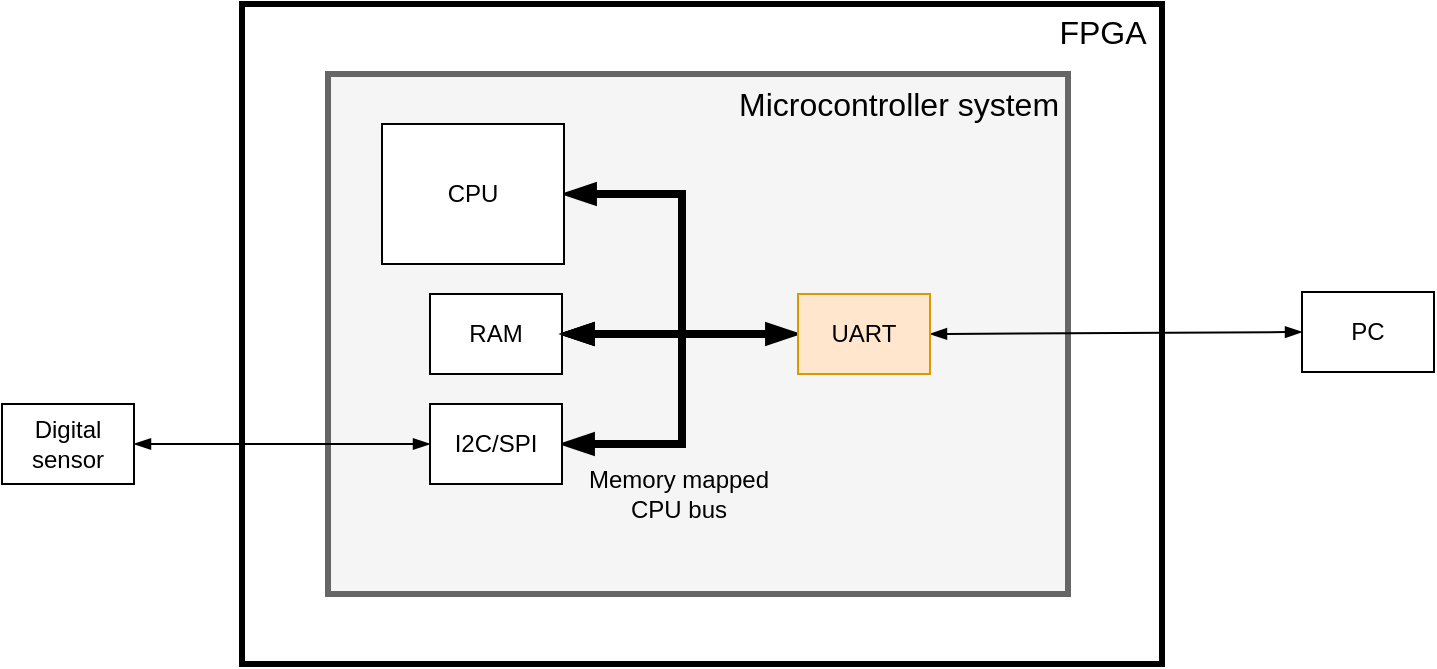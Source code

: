 <mxfile scale="2" border="0">
    <diagram id="KDHMPp0IH7KjjGZm3-7W" name="Page-1">
        <mxGraphModel dx="1524" dy="1156" grid="1" gridSize="10" guides="1" tooltips="1" connect="1" arrows="1" fold="1" page="1" pageScale="1" pageWidth="827" pageHeight="1169" math="0" shadow="0">
            <root>
                <mxCell id="0"/>
                <mxCell id="1" parent="0"/>
                <mxCell id="2" value="" style="rounded=0;whiteSpace=wrap;html=1;strokeWidth=3;" parent="1" vertex="1">
                    <mxGeometry x="190" y="190" width="460" height="330" as="geometry"/>
                </mxCell>
                <mxCell id="3" value="" style="rounded=0;whiteSpace=wrap;html=1;strokeWidth=3;fillColor=#f5f5f5;fontColor=#333333;strokeColor=#666666;" parent="1" vertex="1">
                    <mxGeometry x="233" y="225" width="370" height="260" as="geometry"/>
                </mxCell>
                <mxCell id="12" style="edgeStyle=none;html=1;rounded=0;startArrow=blockThin;startFill=1;endArrow=blockThin;endFill=1;strokeWidth=4;entryX=1;entryY=0.5;entryDx=0;entryDy=0;exitX=1;exitY=0.5;exitDx=0;exitDy=0;" parent="1" source="6" target="8" edge="1">
                    <mxGeometry relative="1" as="geometry">
                        <mxPoint x="360" y="300" as="sourcePoint"/>
                        <mxPoint x="370" y="355" as="targetPoint"/>
                        <Array as="points">
                            <mxPoint x="410" y="285"/>
                            <mxPoint x="410" y="355"/>
                        </Array>
                    </mxGeometry>
                </mxCell>
                <mxCell id="6" value="CPU" style="rounded=0;whiteSpace=wrap;html=1;" parent="1" vertex="1">
                    <mxGeometry x="260" y="250" width="91" height="70" as="geometry"/>
                </mxCell>
                <mxCell id="32" style="edgeStyle=none;rounded=0;html=1;exitX=1;exitY=0.5;exitDx=0;exitDy=0;entryX=1;entryY=0.5;entryDx=0;entryDy=0;startArrow=blockThin;startFill=1;endArrow=blockThin;endFill=1;strokeWidth=4;" parent="1" source="8" target="9" edge="1">
                    <mxGeometry relative="1" as="geometry">
                        <Array as="points">
                            <mxPoint x="410" y="355"/>
                            <mxPoint x="410" y="410"/>
                        </Array>
                    </mxGeometry>
                </mxCell>
                <mxCell id="8" value="RAM" style="rounded=0;whiteSpace=wrap;html=1;" parent="1" vertex="1">
                    <mxGeometry x="284" y="335" width="66" height="40" as="geometry"/>
                </mxCell>
                <mxCell id="17" style="edgeStyle=none;rounded=0;html=1;exitX=1;exitY=0.5;exitDx=0;exitDy=0;startArrow=blockThin;startFill=1;endArrow=blockThin;endFill=1;strokeWidth=4;" parent="1" source="8" target="10" edge="1">
                    <mxGeometry relative="1" as="geometry"/>
                </mxCell>
                <mxCell id="27" style="edgeStyle=none;rounded=0;html=1;exitX=0;exitY=0.5;exitDx=0;exitDy=0;entryX=1;entryY=0.5;entryDx=0;entryDy=0;startArrow=blockThin;startFill=1;endArrow=blockThin;endFill=1;strokeWidth=1;" parent="1" source="9" target="26" edge="1">
                    <mxGeometry relative="1" as="geometry"/>
                </mxCell>
                <mxCell id="9" value="I2C/SPI" style="rounded=0;whiteSpace=wrap;html=1;" parent="1" vertex="1">
                    <mxGeometry x="284" y="390" width="66" height="40" as="geometry"/>
                </mxCell>
                <mxCell id="33" style="edgeStyle=none;html=1;exitX=1;exitY=0.5;exitDx=0;exitDy=0;entryX=0;entryY=0.5;entryDx=0;entryDy=0;startArrow=blockThin;startFill=1;endArrow=blockThin;endFill=1;" edge="1" parent="1" source="10" target="23">
                    <mxGeometry relative="1" as="geometry"/>
                </mxCell>
                <mxCell id="10" value="UART" style="rounded=0;whiteSpace=wrap;html=1;fillColor=#ffe6cc;strokeColor=#d79b00;" parent="1" vertex="1">
                    <mxGeometry x="468" y="335" width="66" height="40" as="geometry"/>
                </mxCell>
                <mxCell id="19" value="&lt;font style=&quot;font-size: 16px&quot;&gt;Microcontroller system&lt;/font&gt;" style="text;html=1;resizable=0;autosize=1;align=center;verticalAlign=middle;points=[];fillColor=none;strokeColor=none;rounded=0;" parent="1" vertex="1">
                    <mxGeometry x="428" y="230" width="180" height="20" as="geometry"/>
                </mxCell>
                <mxCell id="20" value="&lt;font style=&quot;font-size: 16px&quot;&gt;FPGA&lt;/font&gt;" style="text;html=1;resizable=0;autosize=1;align=center;verticalAlign=middle;points=[];fillColor=none;strokeColor=none;rounded=0;" parent="1" vertex="1">
                    <mxGeometry x="590" y="194" width="60" height="20" as="geometry"/>
                </mxCell>
                <mxCell id="23" value="PC" style="rounded=0;whiteSpace=wrap;html=1;" parent="1" vertex="1">
                    <mxGeometry x="720" y="334" width="66" height="40" as="geometry"/>
                </mxCell>
                <mxCell id="26" value="Digital sensor" style="rounded=0;whiteSpace=wrap;html=1;" parent="1" vertex="1">
                    <mxGeometry x="70" y="390" width="66" height="40" as="geometry"/>
                </mxCell>
                <mxCell id="28" value="Memory mapped&lt;br&gt;CPU bus" style="text;html=1;resizable=0;autosize=1;align=center;verticalAlign=middle;points=[];fillColor=none;strokeColor=none;rounded=0;" parent="1" vertex="1">
                    <mxGeometry x="353" y="420" width="110" height="30" as="geometry"/>
                </mxCell>
            </root>
        </mxGraphModel>
    </diagram>
</mxfile>